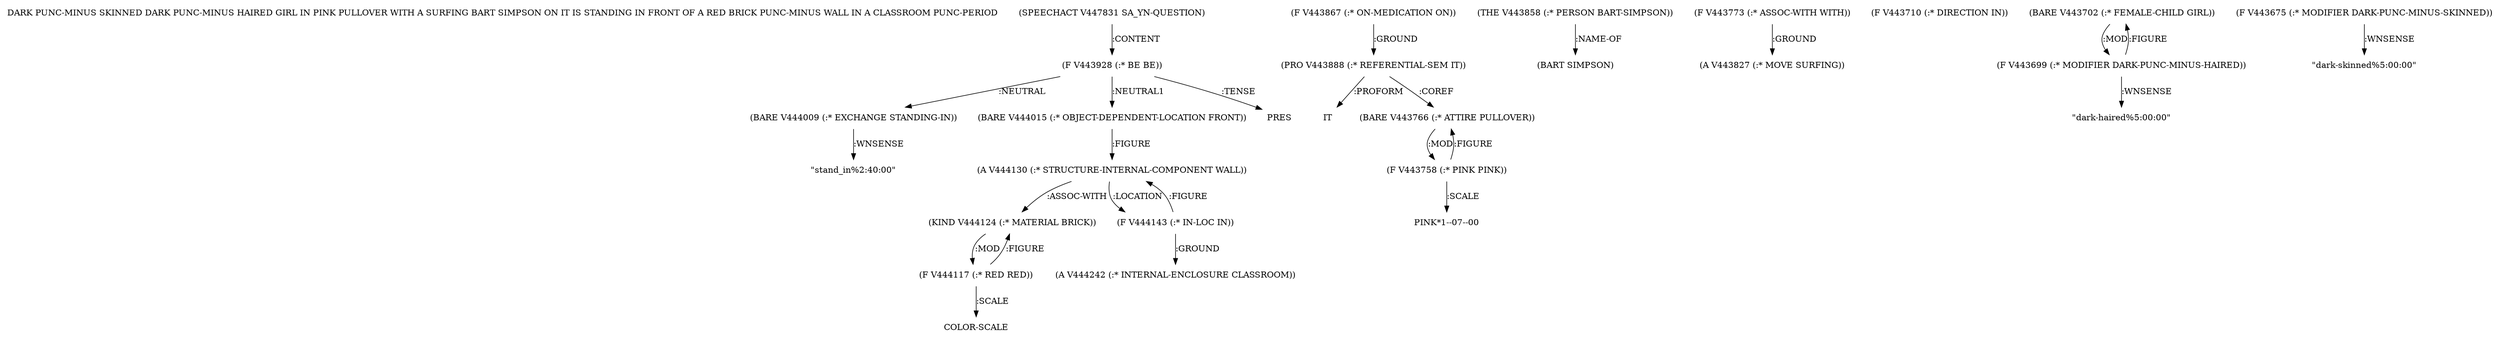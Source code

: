 digraph Terms {
  node [shape=none]
  "DARK PUNC-MINUS SKINNED DARK PUNC-MINUS HAIRED GIRL IN PINK PULLOVER WITH A SURFING BART SIMPSON ON IT IS STANDING IN FRONT OF A RED BRICK PUNC-MINUS WALL IN A CLASSROOM PUNC-PERIOD"
  "V447831" [label="(SPEECHACT V447831 SA_YN-QUESTION)"]
  "V447831" -> "V443928" [label=":CONTENT"]
  "V443928" [label="(F V443928 (:* BE BE))"]
  "V443928" -> "V444009" [label=":NEUTRAL"]
  "V443928" -> "V444015" [label=":NEUTRAL1"]
  "V443928" -> "NT453291" [label=":TENSE"]
  "NT453291" [label="PRES"]
  "V444009" [label="(BARE V444009 (:* EXCHANGE STANDING-IN))"]
  "V444009" -> "NT453292" [label=":WNSENSE"]
  "NT453292" [label="\"stand_in%2:40:00\""]
  "V444015" [label="(BARE V444015 (:* OBJECT-DEPENDENT-LOCATION FRONT))"]
  "V444015" -> "V444130" [label=":FIGURE"]
  "V444130" [label="(A V444130 (:* STRUCTURE-INTERNAL-COMPONENT WALL))"]
  "V444130" -> "V444124" [label=":ASSOC-WITH"]
  "V444130" -> "V444143" [label=":LOCATION"]
  "V444124" [label="(KIND V444124 (:* MATERIAL BRICK))"]
  "V444124" -> "V444117" [label=":MOD"]
  "V444117" [label="(F V444117 (:* RED RED))"]
  "V444117" -> "V444124" [label=":FIGURE"]
  "V444117" -> "NT453293" [label=":SCALE"]
  "NT453293" [label="COLOR-SCALE"]
  "V444143" [label="(F V444143 (:* IN-LOC IN))"]
  "V444143" -> "V444242" [label=":GROUND"]
  "V444143" -> "V444130" [label=":FIGURE"]
  "V444242" [label="(A V444242 (:* INTERNAL-ENCLOSURE CLASSROOM))"]
  "V443867" [label="(F V443867 (:* ON-MEDICATION ON))"]
  "V443867" -> "V443888" [label=":GROUND"]
  "V443888" [label="(PRO V443888 (:* REFERENTIAL-SEM IT))"]
  "V443888" -> "NT453294" [label=":PROFORM"]
  "NT453294" [label="IT"]
  "V443888" -> "V443766" [label=":COREF"]
  "V443858" [label="(THE V443858 (:* PERSON BART-SIMPSON))"]
  "V443858" -> "NT453295" [label=":NAME-OF"]
  "NT453295" [label="(BART SIMPSON)"]
  "V443773" [label="(F V443773 (:* ASSOC-WITH WITH))"]
  "V443773" -> "V443827" [label=":GROUND"]
  "V443827" [label="(A V443827 (:* MOVE SURFING))"]
  "V443766" [label="(BARE V443766 (:* ATTIRE PULLOVER))"]
  "V443766" -> "V443758" [label=":MOD"]
  "V443758" [label="(F V443758 (:* PINK PINK))"]
  "V443758" -> "V443766" [label=":FIGURE"]
  "V443758" -> "NT453296" [label=":SCALE"]
  "NT453296" [label="PINK*1--07--00"]
  "V443710" [label="(F V443710 (:* DIRECTION IN))"]
  "V443702" [label="(BARE V443702 (:* FEMALE-CHILD GIRL))"]
  "V443702" -> "V443699" [label=":MOD"]
  "V443699" [label="(F V443699 (:* MODIFIER DARK-PUNC-MINUS-HAIRED))"]
  "V443699" -> "V443702" [label=":FIGURE"]
  "V443699" -> "NT453297" [label=":WNSENSE"]
  "NT453297" [label="\"dark-haired%5:00:00\""]
  "V443675" [label="(F V443675 (:* MODIFIER DARK-PUNC-MINUS-SKINNED))"]
  "V443675" -> "NT453298" [label=":WNSENSE"]
  "NT453298" [label="\"dark-skinned%5:00:00\""]
}
